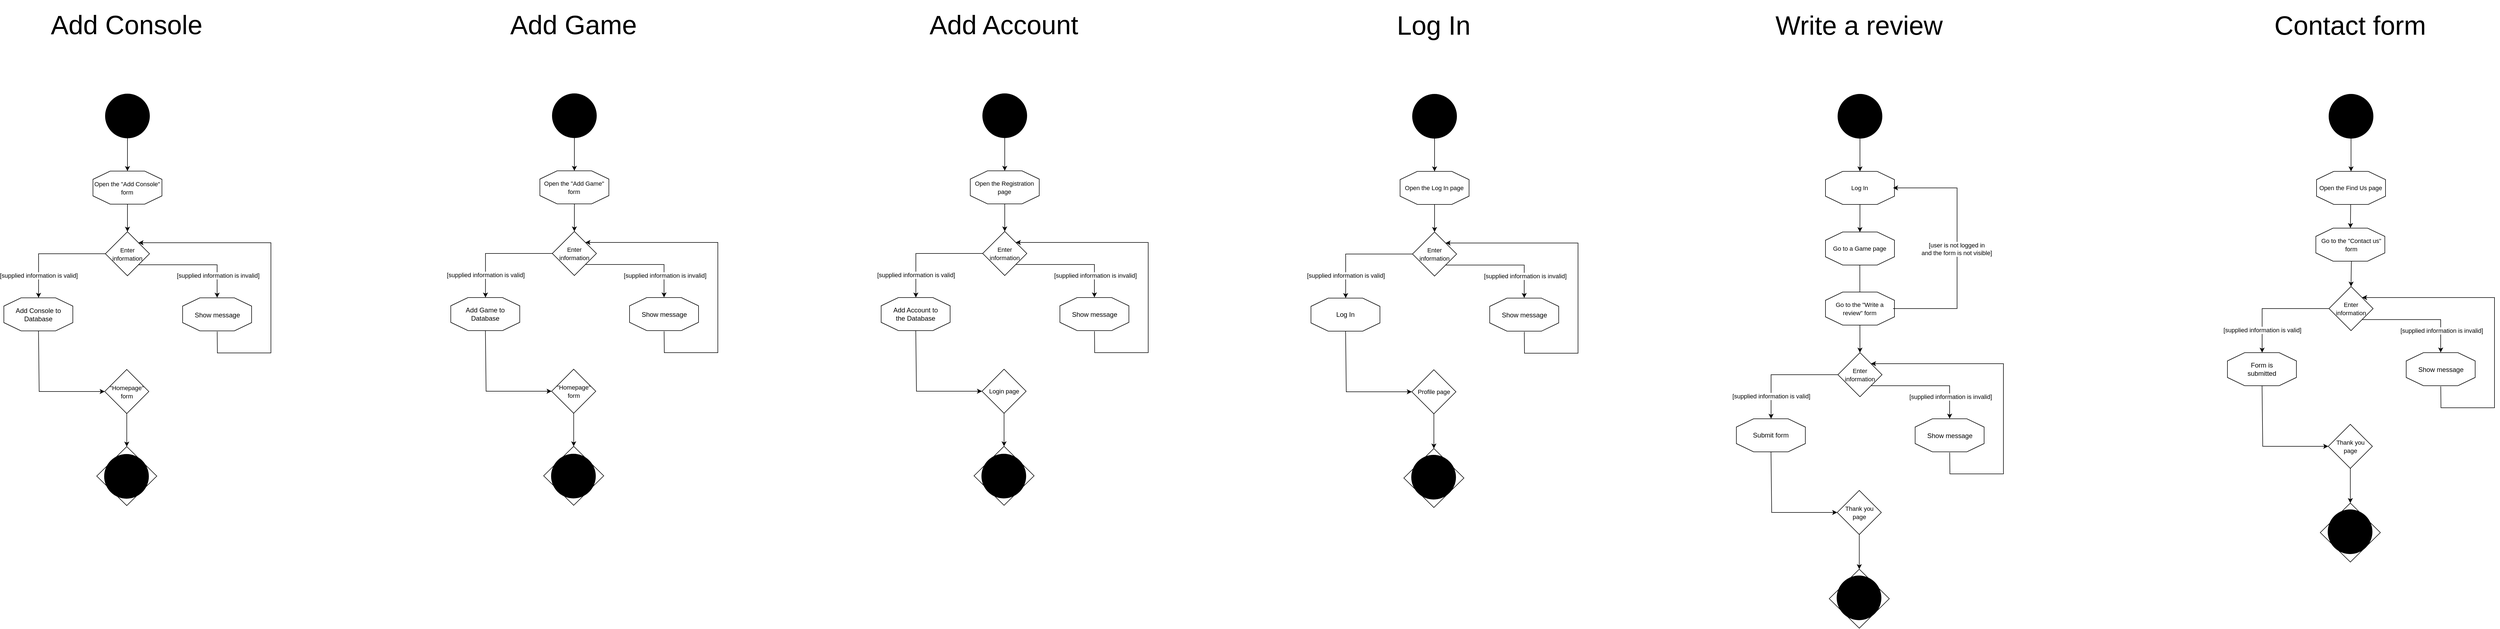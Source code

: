 <mxfile version="21.2.4" type="device">
  <diagram id="C5RBs43oDa-KdzZeNtuy" name="Page-1">
    <mxGraphModel dx="3831" dy="2190" grid="1" gridSize="10" guides="1" tooltips="1" connect="1" arrows="1" fold="1" page="1" pageScale="1" pageWidth="827" pageHeight="1169" math="0" shadow="0">
      <root>
        <mxCell id="WIyWlLk6GJQsqaUBKTNV-0" />
        <mxCell id="WIyWlLk6GJQsqaUBKTNV-1" parent="WIyWlLk6GJQsqaUBKTNV-0" />
        <mxCell id="qMBDFQEDSUffc-4jAEO4-1" value="&lt;font style=&quot;font-size: 11px;&quot;&gt;Start&lt;/font&gt;" style="ellipse;whiteSpace=wrap;html=1;aspect=fixed;fillColor=#000000;" vertex="1" parent="WIyWlLk6GJQsqaUBKTNV-1">
          <mxGeometry x="4" y="-430" width="80" height="80" as="geometry" />
        </mxCell>
        <mxCell id="qMBDFQEDSUffc-4jAEO4-2" value="" style="endArrow=classic;html=1;rounded=0;exitX=0.5;exitY=1;exitDx=0;exitDy=0;" edge="1" parent="WIyWlLk6GJQsqaUBKTNV-1" source="qMBDFQEDSUffc-4jAEO4-1" target="qMBDFQEDSUffc-4jAEO4-3">
          <mxGeometry width="50" height="50" relative="1" as="geometry">
            <mxPoint x="414" y="-180" as="sourcePoint" />
            <mxPoint x="44" y="-280" as="targetPoint" />
          </mxGeometry>
        </mxCell>
        <mxCell id="qMBDFQEDSUffc-4jAEO4-6" value="" style="edgeStyle=orthogonalEdgeStyle;rounded=0;orthogonalLoop=1;jettySize=auto;html=1;" edge="1" parent="WIyWlLk6GJQsqaUBKTNV-1" source="qMBDFQEDSUffc-4jAEO4-3" target="qMBDFQEDSUffc-4jAEO4-5">
          <mxGeometry relative="1" as="geometry" />
        </mxCell>
        <mxCell id="qMBDFQEDSUffc-4jAEO4-3" value="" style="verticalLabelPosition=bottom;verticalAlign=top;html=1;shape=mxgraph.basic.polygon;polyCoords=[[0.25,0],[0.75,0],[1,0.25],[1,0.75],[0.75,1],[0.25,1],[0,0.75],[0,0.25]];polyline=0;" vertex="1" parent="WIyWlLk6GJQsqaUBKTNV-1">
          <mxGeometry x="-18.5" y="-290" width="125" height="60" as="geometry" />
        </mxCell>
        <mxCell id="qMBDFQEDSUffc-4jAEO4-4" value="&lt;font style=&quot;font-size: 11px;&quot;&gt;Open the &quot;Add Game&quot; form&lt;/font&gt;" style="text;html=1;strokeColor=none;fillColor=none;align=center;verticalAlign=middle;whiteSpace=wrap;rounded=0;" vertex="1" parent="WIyWlLk6GJQsqaUBKTNV-1">
          <mxGeometry x="-18.5" y="-275" width="122.5" height="30" as="geometry" />
        </mxCell>
        <mxCell id="qMBDFQEDSUffc-4jAEO4-9" style="edgeStyle=orthogonalEdgeStyle;rounded=0;orthogonalLoop=1;jettySize=auto;html=1;exitX=1;exitY=1;exitDx=0;exitDy=0;entryX=0.5;entryY=-0.005;entryDx=0;entryDy=0;entryPerimeter=0;" edge="1" parent="WIyWlLk6GJQsqaUBKTNV-1" source="qMBDFQEDSUffc-4jAEO4-5" target="qMBDFQEDSUffc-4jAEO4-7">
          <mxGeometry relative="1" as="geometry">
            <Array as="points">
              <mxPoint x="207" y="-120" />
            </Array>
          </mxGeometry>
        </mxCell>
        <mxCell id="qMBDFQEDSUffc-4jAEO4-14" value="[supplied information is invalid]" style="edgeLabel;html=1;align=center;verticalAlign=middle;resizable=0;points=[];" vertex="1" connectable="0" parent="qMBDFQEDSUffc-4jAEO4-9">
          <mxGeometry x="0.535" y="1" relative="1" as="geometry">
            <mxPoint y="7" as="offset" />
          </mxGeometry>
        </mxCell>
        <mxCell id="qMBDFQEDSUffc-4jAEO4-10" style="edgeStyle=orthogonalEdgeStyle;rounded=0;orthogonalLoop=1;jettySize=auto;html=1;exitX=0;exitY=0.5;exitDx=0;exitDy=0;entryX=0.503;entryY=-0.001;entryDx=0;entryDy=0;entryPerimeter=0;" edge="1" parent="WIyWlLk6GJQsqaUBKTNV-1" source="qMBDFQEDSUffc-4jAEO4-5" target="qMBDFQEDSUffc-4jAEO4-8">
          <mxGeometry relative="1" as="geometry" />
        </mxCell>
        <mxCell id="qMBDFQEDSUffc-4jAEO4-13" value="[supplied information is valid]" style="edgeLabel;html=1;align=center;verticalAlign=middle;resizable=0;points=[];" vertex="1" connectable="0" parent="qMBDFQEDSUffc-4jAEO4-10">
          <mxGeometry x="-0.095" y="1" relative="1" as="geometry">
            <mxPoint x="-30" y="38" as="offset" />
          </mxGeometry>
        </mxCell>
        <mxCell id="qMBDFQEDSUffc-4jAEO4-5" value="&lt;font style=&quot;font-size: 11px;&quot;&gt;Enter information&lt;/font&gt;" style="rhombus;whiteSpace=wrap;html=1;" vertex="1" parent="WIyWlLk6GJQsqaUBKTNV-1">
          <mxGeometry x="4" y="-180" width="80" height="80" as="geometry" />
        </mxCell>
        <mxCell id="qMBDFQEDSUffc-4jAEO4-7" value="" style="verticalLabelPosition=bottom;verticalAlign=top;html=1;shape=mxgraph.basic.polygon;polyCoords=[[0.25,0],[0.75,0],[1,0.25],[1,0.75],[0.75,1],[0.25,1],[0,0.75],[0,0.25]];polyline=0;" vertex="1" parent="WIyWlLk6GJQsqaUBKTNV-1">
          <mxGeometry x="144" y="-60" width="125" height="60" as="geometry" />
        </mxCell>
        <mxCell id="qMBDFQEDSUffc-4jAEO4-8" value="" style="verticalLabelPosition=bottom;verticalAlign=top;html=1;shape=mxgraph.basic.polygon;polyCoords=[[0.25,0],[0.75,0],[1,0.25],[1,0.75],[0.75,1],[0.25,1],[0,0.75],[0,0.25]];polyline=0;" vertex="1" parent="WIyWlLk6GJQsqaUBKTNV-1">
          <mxGeometry x="-180" y="-60" width="125" height="60" as="geometry" />
        </mxCell>
        <mxCell id="qMBDFQEDSUffc-4jAEO4-15" value="Add Game to Database" style="text;html=1;strokeColor=none;fillColor=none;align=center;verticalAlign=middle;whiteSpace=wrap;rounded=0;" vertex="1" parent="WIyWlLk6GJQsqaUBKTNV-1">
          <mxGeometry x="-162" y="-45" width="89" height="30" as="geometry" />
        </mxCell>
        <mxCell id="qMBDFQEDSUffc-4jAEO4-16" value="Show message" style="text;html=1;strokeColor=none;fillColor=none;align=center;verticalAlign=middle;whiteSpace=wrap;rounded=0;" vertex="1" parent="WIyWlLk6GJQsqaUBKTNV-1">
          <mxGeometry x="146.5" y="-44" width="120" height="30" as="geometry" />
        </mxCell>
        <mxCell id="qMBDFQEDSUffc-4jAEO4-17" value="" style="endArrow=classic;html=1;rounded=0;exitX=0.501;exitY=1.021;exitDx=0;exitDy=0;exitPerimeter=0;entryX=1;entryY=0;entryDx=0;entryDy=0;" edge="1" parent="WIyWlLk6GJQsqaUBKTNV-1" source="qMBDFQEDSUffc-4jAEO4-7" target="qMBDFQEDSUffc-4jAEO4-5">
          <mxGeometry width="50" height="50" relative="1" as="geometry">
            <mxPoint x="54" y="-80" as="sourcePoint" />
            <mxPoint x="104" y="-130" as="targetPoint" />
            <Array as="points">
              <mxPoint x="207" y="40" />
              <mxPoint x="304" y="40" />
              <mxPoint x="304" y="-160" />
            </Array>
          </mxGeometry>
        </mxCell>
        <mxCell id="qMBDFQEDSUffc-4jAEO4-18" value="&lt;span style=&quot;font-size: 11px;&quot;&gt;&quot;Homepage&quot;&lt;br&gt;form&lt;br&gt;&lt;/span&gt;" style="rhombus;whiteSpace=wrap;html=1;" vertex="1" parent="WIyWlLk6GJQsqaUBKTNV-1">
          <mxGeometry x="2.75" y="70" width="80" height="80" as="geometry" />
        </mxCell>
        <mxCell id="qMBDFQEDSUffc-4jAEO4-19" value="" style="endArrow=classic;html=1;rounded=0;entryX=0;entryY=0.5;entryDx=0;entryDy=0;exitX=0.502;exitY=0.997;exitDx=0;exitDy=0;exitPerimeter=0;" edge="1" parent="WIyWlLk6GJQsqaUBKTNV-1" source="qMBDFQEDSUffc-4jAEO4-8" target="qMBDFQEDSUffc-4jAEO4-18">
          <mxGeometry width="50" height="50" relative="1" as="geometry">
            <mxPoint x="-166" y="-10" as="sourcePoint" />
            <mxPoint x="-116" y="-60" as="targetPoint" />
            <Array as="points">
              <mxPoint x="-116" y="110" />
            </Array>
          </mxGeometry>
        </mxCell>
        <mxCell id="qMBDFQEDSUffc-4jAEO4-20" value="" style="endArrow=classic;html=1;rounded=0;exitX=0.5;exitY=1;exitDx=0;exitDy=0;entryX=0.5;entryY=0;entryDx=0;entryDy=0;" edge="1" parent="WIyWlLk6GJQsqaUBKTNV-1" source="qMBDFQEDSUffc-4jAEO4-18" target="qMBDFQEDSUffc-4jAEO4-23">
          <mxGeometry width="50" height="50" relative="1" as="geometry">
            <mxPoint x="34" y="130" as="sourcePoint" />
            <mxPoint x="43" y="210" as="targetPoint" />
          </mxGeometry>
        </mxCell>
        <mxCell id="qMBDFQEDSUffc-4jAEO4-23" value="&lt;span style=&quot;font-size: 11px;&quot;&gt;&lt;br&gt;&lt;/span&gt;" style="rhombus;whiteSpace=wrap;html=1;" vertex="1" parent="WIyWlLk6GJQsqaUBKTNV-1">
          <mxGeometry x="-11.72" y="210" width="108.94" height="107" as="geometry" />
        </mxCell>
        <mxCell id="qMBDFQEDSUffc-4jAEO4-24" value="&lt;font style=&quot;font-size: 11px;&quot;&gt;Start&lt;/font&gt;" style="ellipse;whiteSpace=wrap;html=1;aspect=fixed;fillColor=#000000;" vertex="1" parent="WIyWlLk6GJQsqaUBKTNV-1">
          <mxGeometry x="2.28" y="224" width="80" height="80" as="geometry" />
        </mxCell>
        <mxCell id="qMBDFQEDSUffc-4jAEO4-25" value="&lt;font style=&quot;font-size: 11px;&quot;&gt;Start&lt;/font&gt;" style="ellipse;whiteSpace=wrap;html=1;aspect=fixed;fillColor=#000000;" vertex="1" parent="WIyWlLk6GJQsqaUBKTNV-1">
          <mxGeometry x="-806" y="-429.5" width="80" height="80" as="geometry" />
        </mxCell>
        <mxCell id="qMBDFQEDSUffc-4jAEO4-26" value="" style="endArrow=classic;html=1;rounded=0;exitX=0.5;exitY=1;exitDx=0;exitDy=0;" edge="1" parent="WIyWlLk6GJQsqaUBKTNV-1" source="qMBDFQEDSUffc-4jAEO4-25" target="qMBDFQEDSUffc-4jAEO4-28">
          <mxGeometry width="50" height="50" relative="1" as="geometry">
            <mxPoint x="-396" y="-179.5" as="sourcePoint" />
            <mxPoint x="-766" y="-279.5" as="targetPoint" />
          </mxGeometry>
        </mxCell>
        <mxCell id="qMBDFQEDSUffc-4jAEO4-27" value="" style="edgeStyle=orthogonalEdgeStyle;rounded=0;orthogonalLoop=1;jettySize=auto;html=1;" edge="1" parent="WIyWlLk6GJQsqaUBKTNV-1" source="qMBDFQEDSUffc-4jAEO4-28" target="qMBDFQEDSUffc-4jAEO4-34">
          <mxGeometry relative="1" as="geometry" />
        </mxCell>
        <mxCell id="qMBDFQEDSUffc-4jAEO4-28" value="" style="verticalLabelPosition=bottom;verticalAlign=top;html=1;shape=mxgraph.basic.polygon;polyCoords=[[0.25,0],[0.75,0],[1,0.25],[1,0.75],[0.75,1],[0.25,1],[0,0.75],[0,0.25]];polyline=0;" vertex="1" parent="WIyWlLk6GJQsqaUBKTNV-1">
          <mxGeometry x="-828.5" y="-289.5" width="125" height="60" as="geometry" />
        </mxCell>
        <mxCell id="qMBDFQEDSUffc-4jAEO4-29" value="&lt;font style=&quot;font-size: 11px;&quot;&gt;Open the &quot;Add Console&quot; form&lt;/font&gt;" style="text;html=1;strokeColor=none;fillColor=none;align=center;verticalAlign=middle;whiteSpace=wrap;rounded=0;" vertex="1" parent="WIyWlLk6GJQsqaUBKTNV-1">
          <mxGeometry x="-828.5" y="-274.5" width="122.5" height="30" as="geometry" />
        </mxCell>
        <mxCell id="qMBDFQEDSUffc-4jAEO4-30" style="edgeStyle=orthogonalEdgeStyle;rounded=0;orthogonalLoop=1;jettySize=auto;html=1;exitX=1;exitY=1;exitDx=0;exitDy=0;entryX=0.5;entryY=-0.005;entryDx=0;entryDy=0;entryPerimeter=0;" edge="1" parent="WIyWlLk6GJQsqaUBKTNV-1" source="qMBDFQEDSUffc-4jAEO4-34" target="qMBDFQEDSUffc-4jAEO4-35">
          <mxGeometry relative="1" as="geometry">
            <Array as="points">
              <mxPoint x="-603" y="-119.5" />
            </Array>
          </mxGeometry>
        </mxCell>
        <mxCell id="qMBDFQEDSUffc-4jAEO4-31" value="[supplied information is invalid]" style="edgeLabel;html=1;align=center;verticalAlign=middle;resizable=0;points=[];" vertex="1" connectable="0" parent="qMBDFQEDSUffc-4jAEO4-30">
          <mxGeometry x="0.535" y="1" relative="1" as="geometry">
            <mxPoint y="7" as="offset" />
          </mxGeometry>
        </mxCell>
        <mxCell id="qMBDFQEDSUffc-4jAEO4-32" style="edgeStyle=orthogonalEdgeStyle;rounded=0;orthogonalLoop=1;jettySize=auto;html=1;exitX=0;exitY=0.5;exitDx=0;exitDy=0;entryX=0.503;entryY=-0.001;entryDx=0;entryDy=0;entryPerimeter=0;" edge="1" parent="WIyWlLk6GJQsqaUBKTNV-1" source="qMBDFQEDSUffc-4jAEO4-34" target="qMBDFQEDSUffc-4jAEO4-36">
          <mxGeometry relative="1" as="geometry" />
        </mxCell>
        <mxCell id="qMBDFQEDSUffc-4jAEO4-33" value="[supplied information is valid]" style="edgeLabel;html=1;align=center;verticalAlign=middle;resizable=0;points=[];" vertex="1" connectable="0" parent="qMBDFQEDSUffc-4jAEO4-32">
          <mxGeometry x="-0.095" y="1" relative="1" as="geometry">
            <mxPoint x="-30" y="38" as="offset" />
          </mxGeometry>
        </mxCell>
        <mxCell id="qMBDFQEDSUffc-4jAEO4-34" value="&lt;font style=&quot;font-size: 11px;&quot;&gt;Enter information&lt;/font&gt;" style="rhombus;whiteSpace=wrap;html=1;" vertex="1" parent="WIyWlLk6GJQsqaUBKTNV-1">
          <mxGeometry x="-806" y="-179.5" width="80" height="80" as="geometry" />
        </mxCell>
        <mxCell id="qMBDFQEDSUffc-4jAEO4-35" value="" style="verticalLabelPosition=bottom;verticalAlign=top;html=1;shape=mxgraph.basic.polygon;polyCoords=[[0.25,0],[0.75,0],[1,0.25],[1,0.75],[0.75,1],[0.25,1],[0,0.75],[0,0.25]];polyline=0;" vertex="1" parent="WIyWlLk6GJQsqaUBKTNV-1">
          <mxGeometry x="-666" y="-59.5" width="125" height="60" as="geometry" />
        </mxCell>
        <mxCell id="qMBDFQEDSUffc-4jAEO4-36" value="" style="verticalLabelPosition=bottom;verticalAlign=top;html=1;shape=mxgraph.basic.polygon;polyCoords=[[0.25,0],[0.75,0],[1,0.25],[1,0.75],[0.75,1],[0.25,1],[0,0.75],[0,0.25]];polyline=0;" vertex="1" parent="WIyWlLk6GJQsqaUBKTNV-1">
          <mxGeometry x="-990" y="-59.5" width="125" height="60" as="geometry" />
        </mxCell>
        <mxCell id="qMBDFQEDSUffc-4jAEO4-37" value="Add Console to Database" style="text;html=1;strokeColor=none;fillColor=none;align=center;verticalAlign=middle;whiteSpace=wrap;rounded=0;" vertex="1" parent="WIyWlLk6GJQsqaUBKTNV-1">
          <mxGeometry x="-972" y="-44.5" width="89" height="30" as="geometry" />
        </mxCell>
        <mxCell id="qMBDFQEDSUffc-4jAEO4-38" value="Show message" style="text;html=1;strokeColor=none;fillColor=none;align=center;verticalAlign=middle;whiteSpace=wrap;rounded=0;" vertex="1" parent="WIyWlLk6GJQsqaUBKTNV-1">
          <mxGeometry x="-663.5" y="-43.5" width="120" height="30" as="geometry" />
        </mxCell>
        <mxCell id="qMBDFQEDSUffc-4jAEO4-39" value="" style="endArrow=classic;html=1;rounded=0;exitX=0.501;exitY=1.021;exitDx=0;exitDy=0;exitPerimeter=0;entryX=1;entryY=0;entryDx=0;entryDy=0;" edge="1" parent="WIyWlLk6GJQsqaUBKTNV-1" source="qMBDFQEDSUffc-4jAEO4-35" target="qMBDFQEDSUffc-4jAEO4-34">
          <mxGeometry width="50" height="50" relative="1" as="geometry">
            <mxPoint x="-756" y="-79.5" as="sourcePoint" />
            <mxPoint x="-706" y="-129.5" as="targetPoint" />
            <Array as="points">
              <mxPoint x="-603" y="40.5" />
              <mxPoint x="-506" y="40.5" />
              <mxPoint x="-506" y="-159.5" />
            </Array>
          </mxGeometry>
        </mxCell>
        <mxCell id="qMBDFQEDSUffc-4jAEO4-40" value="&lt;span style=&quot;font-size: 11px;&quot;&gt;&quot;Homepage&quot;&lt;br&gt;form&lt;br&gt;&lt;/span&gt;" style="rhombus;whiteSpace=wrap;html=1;" vertex="1" parent="WIyWlLk6GJQsqaUBKTNV-1">
          <mxGeometry x="-807.25" y="70.5" width="80" height="80" as="geometry" />
        </mxCell>
        <mxCell id="qMBDFQEDSUffc-4jAEO4-41" value="" style="endArrow=classic;html=1;rounded=0;entryX=0;entryY=0.5;entryDx=0;entryDy=0;exitX=0.502;exitY=0.997;exitDx=0;exitDy=0;exitPerimeter=0;" edge="1" parent="WIyWlLk6GJQsqaUBKTNV-1" source="qMBDFQEDSUffc-4jAEO4-36" target="qMBDFQEDSUffc-4jAEO4-40">
          <mxGeometry width="50" height="50" relative="1" as="geometry">
            <mxPoint x="-976" y="-9.5" as="sourcePoint" />
            <mxPoint x="-926" y="-59.5" as="targetPoint" />
            <Array as="points">
              <mxPoint x="-926" y="110.5" />
            </Array>
          </mxGeometry>
        </mxCell>
        <mxCell id="qMBDFQEDSUffc-4jAEO4-42" value="" style="endArrow=classic;html=1;rounded=0;exitX=0.5;exitY=1;exitDx=0;exitDy=0;entryX=0.5;entryY=0;entryDx=0;entryDy=0;" edge="1" parent="WIyWlLk6GJQsqaUBKTNV-1" source="qMBDFQEDSUffc-4jAEO4-40" target="qMBDFQEDSUffc-4jAEO4-43">
          <mxGeometry width="50" height="50" relative="1" as="geometry">
            <mxPoint x="-776" y="130.5" as="sourcePoint" />
            <mxPoint x="-767" y="210.5" as="targetPoint" />
          </mxGeometry>
        </mxCell>
        <mxCell id="qMBDFQEDSUffc-4jAEO4-43" value="&lt;span style=&quot;font-size: 11px;&quot;&gt;&lt;br&gt;&lt;/span&gt;" style="rhombus;whiteSpace=wrap;html=1;" vertex="1" parent="WIyWlLk6GJQsqaUBKTNV-1">
          <mxGeometry x="-821.72" y="210.5" width="108.94" height="107" as="geometry" />
        </mxCell>
        <mxCell id="qMBDFQEDSUffc-4jAEO4-44" value="&lt;font style=&quot;font-size: 11px;&quot;&gt;Start&lt;/font&gt;" style="ellipse;whiteSpace=wrap;html=1;aspect=fixed;fillColor=#000000;" vertex="1" parent="WIyWlLk6GJQsqaUBKTNV-1">
          <mxGeometry x="-807.72" y="224.5" width="80" height="80" as="geometry" />
        </mxCell>
        <mxCell id="qMBDFQEDSUffc-4jAEO4-45" value="&lt;font style=&quot;font-size: 48px;&quot;&gt;Add Console&lt;/font&gt;" style="text;html=1;strokeColor=none;fillColor=none;align=center;verticalAlign=middle;whiteSpace=wrap;rounded=0;" vertex="1" parent="WIyWlLk6GJQsqaUBKTNV-1">
          <mxGeometry x="-919.31" y="-600" width="303.17" height="90" as="geometry" />
        </mxCell>
        <mxCell id="qMBDFQEDSUffc-4jAEO4-46" value="&lt;font style=&quot;font-size: 48px;&quot;&gt;Add Game&lt;/font&gt;" style="text;html=1;strokeColor=none;fillColor=none;align=center;verticalAlign=middle;whiteSpace=wrap;rounded=0;" vertex="1" parent="WIyWlLk6GJQsqaUBKTNV-1">
          <mxGeometry x="-109.3" y="-600" width="303.17" height="90" as="geometry" />
        </mxCell>
        <mxCell id="qMBDFQEDSUffc-4jAEO4-47" value="&lt;font style=&quot;font-size: 11px;&quot;&gt;Start&lt;/font&gt;" style="ellipse;whiteSpace=wrap;html=1;aspect=fixed;fillColor=#000000;" vertex="1" parent="WIyWlLk6GJQsqaUBKTNV-1">
          <mxGeometry x="784" y="-430" width="80" height="80" as="geometry" />
        </mxCell>
        <mxCell id="qMBDFQEDSUffc-4jAEO4-48" value="" style="endArrow=classic;html=1;rounded=0;exitX=0.5;exitY=1;exitDx=0;exitDy=0;" edge="1" parent="WIyWlLk6GJQsqaUBKTNV-1" source="qMBDFQEDSUffc-4jAEO4-47" target="qMBDFQEDSUffc-4jAEO4-50">
          <mxGeometry width="50" height="50" relative="1" as="geometry">
            <mxPoint x="1194" y="-180" as="sourcePoint" />
            <mxPoint x="824" y="-280" as="targetPoint" />
          </mxGeometry>
        </mxCell>
        <mxCell id="qMBDFQEDSUffc-4jAEO4-49" value="" style="edgeStyle=orthogonalEdgeStyle;rounded=0;orthogonalLoop=1;jettySize=auto;html=1;" edge="1" parent="WIyWlLk6GJQsqaUBKTNV-1" source="qMBDFQEDSUffc-4jAEO4-50" target="qMBDFQEDSUffc-4jAEO4-56">
          <mxGeometry relative="1" as="geometry" />
        </mxCell>
        <mxCell id="qMBDFQEDSUffc-4jAEO4-50" value="" style="verticalLabelPosition=bottom;verticalAlign=top;html=1;shape=mxgraph.basic.polygon;polyCoords=[[0.25,0],[0.75,0],[1,0.25],[1,0.75],[0.75,1],[0.25,1],[0,0.75],[0,0.25]];polyline=0;" vertex="1" parent="WIyWlLk6GJQsqaUBKTNV-1">
          <mxGeometry x="761.5" y="-290" width="125" height="60" as="geometry" />
        </mxCell>
        <mxCell id="qMBDFQEDSUffc-4jAEO4-51" value="&lt;font style=&quot;font-size: 11px;&quot;&gt;Open the Registration page&lt;/font&gt;" style="text;html=1;strokeColor=none;fillColor=none;align=center;verticalAlign=middle;whiteSpace=wrap;rounded=0;" vertex="1" parent="WIyWlLk6GJQsqaUBKTNV-1">
          <mxGeometry x="761.5" y="-275" width="122.5" height="30" as="geometry" />
        </mxCell>
        <mxCell id="qMBDFQEDSUffc-4jAEO4-52" style="edgeStyle=orthogonalEdgeStyle;rounded=0;orthogonalLoop=1;jettySize=auto;html=1;exitX=1;exitY=1;exitDx=0;exitDy=0;entryX=0.5;entryY=-0.005;entryDx=0;entryDy=0;entryPerimeter=0;" edge="1" parent="WIyWlLk6GJQsqaUBKTNV-1" source="qMBDFQEDSUffc-4jAEO4-56" target="qMBDFQEDSUffc-4jAEO4-57">
          <mxGeometry relative="1" as="geometry">
            <Array as="points">
              <mxPoint x="987" y="-120" />
            </Array>
          </mxGeometry>
        </mxCell>
        <mxCell id="qMBDFQEDSUffc-4jAEO4-53" value="[supplied information is invalid]" style="edgeLabel;html=1;align=center;verticalAlign=middle;resizable=0;points=[];" vertex="1" connectable="0" parent="qMBDFQEDSUffc-4jAEO4-52">
          <mxGeometry x="0.535" y="1" relative="1" as="geometry">
            <mxPoint y="7" as="offset" />
          </mxGeometry>
        </mxCell>
        <mxCell id="qMBDFQEDSUffc-4jAEO4-54" style="edgeStyle=orthogonalEdgeStyle;rounded=0;orthogonalLoop=1;jettySize=auto;html=1;exitX=0;exitY=0.5;exitDx=0;exitDy=0;entryX=0.503;entryY=-0.001;entryDx=0;entryDy=0;entryPerimeter=0;" edge="1" parent="WIyWlLk6GJQsqaUBKTNV-1" source="qMBDFQEDSUffc-4jAEO4-56" target="qMBDFQEDSUffc-4jAEO4-58">
          <mxGeometry relative="1" as="geometry" />
        </mxCell>
        <mxCell id="qMBDFQEDSUffc-4jAEO4-55" value="[supplied information is valid]" style="edgeLabel;html=1;align=center;verticalAlign=middle;resizable=0;points=[];" vertex="1" connectable="0" parent="qMBDFQEDSUffc-4jAEO4-54">
          <mxGeometry x="-0.095" y="1" relative="1" as="geometry">
            <mxPoint x="-30" y="38" as="offset" />
          </mxGeometry>
        </mxCell>
        <mxCell id="qMBDFQEDSUffc-4jAEO4-56" value="&lt;font style=&quot;font-size: 11px;&quot;&gt;Enter information&lt;/font&gt;" style="rhombus;whiteSpace=wrap;html=1;" vertex="1" parent="WIyWlLk6GJQsqaUBKTNV-1">
          <mxGeometry x="784" y="-180" width="80" height="80" as="geometry" />
        </mxCell>
        <mxCell id="qMBDFQEDSUffc-4jAEO4-57" value="" style="verticalLabelPosition=bottom;verticalAlign=top;html=1;shape=mxgraph.basic.polygon;polyCoords=[[0.25,0],[0.75,0],[1,0.25],[1,0.75],[0.75,1],[0.25,1],[0,0.75],[0,0.25]];polyline=0;" vertex="1" parent="WIyWlLk6GJQsqaUBKTNV-1">
          <mxGeometry x="924" y="-60" width="125" height="60" as="geometry" />
        </mxCell>
        <mxCell id="qMBDFQEDSUffc-4jAEO4-58" value="" style="verticalLabelPosition=bottom;verticalAlign=top;html=1;shape=mxgraph.basic.polygon;polyCoords=[[0.25,0],[0.75,0],[1,0.25],[1,0.75],[0.75,1],[0.25,1],[0,0.75],[0,0.25]];polyline=0;" vertex="1" parent="WIyWlLk6GJQsqaUBKTNV-1">
          <mxGeometry x="600" y="-60" width="125" height="60" as="geometry" />
        </mxCell>
        <mxCell id="qMBDFQEDSUffc-4jAEO4-59" value="Add Account to the Database" style="text;html=1;strokeColor=none;fillColor=none;align=center;verticalAlign=middle;whiteSpace=wrap;rounded=0;" vertex="1" parent="WIyWlLk6GJQsqaUBKTNV-1">
          <mxGeometry x="618" y="-45" width="89" height="30" as="geometry" />
        </mxCell>
        <mxCell id="qMBDFQEDSUffc-4jAEO4-60" value="Show message" style="text;html=1;strokeColor=none;fillColor=none;align=center;verticalAlign=middle;whiteSpace=wrap;rounded=0;" vertex="1" parent="WIyWlLk6GJQsqaUBKTNV-1">
          <mxGeometry x="926.5" y="-44" width="120" height="30" as="geometry" />
        </mxCell>
        <mxCell id="qMBDFQEDSUffc-4jAEO4-61" value="" style="endArrow=classic;html=1;rounded=0;exitX=0.501;exitY=1.021;exitDx=0;exitDy=0;exitPerimeter=0;entryX=1;entryY=0;entryDx=0;entryDy=0;" edge="1" parent="WIyWlLk6GJQsqaUBKTNV-1" source="qMBDFQEDSUffc-4jAEO4-57" target="qMBDFQEDSUffc-4jAEO4-56">
          <mxGeometry width="50" height="50" relative="1" as="geometry">
            <mxPoint x="834" y="-80" as="sourcePoint" />
            <mxPoint x="884" y="-130" as="targetPoint" />
            <Array as="points">
              <mxPoint x="987" y="40" />
              <mxPoint x="1084" y="40" />
              <mxPoint x="1084" y="-160" />
            </Array>
          </mxGeometry>
        </mxCell>
        <mxCell id="qMBDFQEDSUffc-4jAEO4-62" value="&lt;span style=&quot;font-size: 11px;&quot;&gt;Login page&lt;br&gt;&lt;/span&gt;" style="rhombus;whiteSpace=wrap;html=1;" vertex="1" parent="WIyWlLk6GJQsqaUBKTNV-1">
          <mxGeometry x="782.75" y="70" width="80" height="80" as="geometry" />
        </mxCell>
        <mxCell id="qMBDFQEDSUffc-4jAEO4-63" value="" style="endArrow=classic;html=1;rounded=0;entryX=0;entryY=0.5;entryDx=0;entryDy=0;exitX=0.502;exitY=0.997;exitDx=0;exitDy=0;exitPerimeter=0;" edge="1" parent="WIyWlLk6GJQsqaUBKTNV-1" source="qMBDFQEDSUffc-4jAEO4-58" target="qMBDFQEDSUffc-4jAEO4-62">
          <mxGeometry width="50" height="50" relative="1" as="geometry">
            <mxPoint x="614" y="-10" as="sourcePoint" />
            <mxPoint x="664" y="-60" as="targetPoint" />
            <Array as="points">
              <mxPoint x="664" y="110" />
            </Array>
          </mxGeometry>
        </mxCell>
        <mxCell id="qMBDFQEDSUffc-4jAEO4-64" value="" style="endArrow=classic;html=1;rounded=0;exitX=0.5;exitY=1;exitDx=0;exitDy=0;entryX=0.5;entryY=0;entryDx=0;entryDy=0;" edge="1" parent="WIyWlLk6GJQsqaUBKTNV-1" source="qMBDFQEDSUffc-4jAEO4-62" target="qMBDFQEDSUffc-4jAEO4-65">
          <mxGeometry width="50" height="50" relative="1" as="geometry">
            <mxPoint x="814" y="130" as="sourcePoint" />
            <mxPoint x="823" y="210" as="targetPoint" />
          </mxGeometry>
        </mxCell>
        <mxCell id="qMBDFQEDSUffc-4jAEO4-65" value="&lt;span style=&quot;font-size: 11px;&quot;&gt;&lt;br&gt;&lt;/span&gt;" style="rhombus;whiteSpace=wrap;html=1;" vertex="1" parent="WIyWlLk6GJQsqaUBKTNV-1">
          <mxGeometry x="768.28" y="210" width="108.94" height="107" as="geometry" />
        </mxCell>
        <mxCell id="qMBDFQEDSUffc-4jAEO4-66" value="&lt;font style=&quot;font-size: 11px;&quot;&gt;Start&lt;/font&gt;" style="ellipse;whiteSpace=wrap;html=1;aspect=fixed;fillColor=#000000;" vertex="1" parent="WIyWlLk6GJQsqaUBKTNV-1">
          <mxGeometry x="782.28" y="224" width="80" height="80" as="geometry" />
        </mxCell>
        <mxCell id="qMBDFQEDSUffc-4jAEO4-67" value="&lt;font style=&quot;font-size: 48px;&quot;&gt;Add Account&lt;/font&gt;" style="text;html=1;strokeColor=none;fillColor=none;align=center;verticalAlign=middle;whiteSpace=wrap;rounded=0;" vertex="1" parent="WIyWlLk6GJQsqaUBKTNV-1">
          <mxGeometry x="670.7" y="-600" width="303.17" height="90" as="geometry" />
        </mxCell>
        <mxCell id="qMBDFQEDSUffc-4jAEO4-68" value="&lt;font style=&quot;font-size: 11px;&quot;&gt;Start&lt;/font&gt;" style="ellipse;whiteSpace=wrap;html=1;aspect=fixed;fillColor=#000000;" vertex="1" parent="WIyWlLk6GJQsqaUBKTNV-1">
          <mxGeometry x="1563" y="-429" width="80" height="80" as="geometry" />
        </mxCell>
        <mxCell id="qMBDFQEDSUffc-4jAEO4-69" value="" style="endArrow=classic;html=1;rounded=0;exitX=0.5;exitY=1;exitDx=0;exitDy=0;" edge="1" parent="WIyWlLk6GJQsqaUBKTNV-1" source="qMBDFQEDSUffc-4jAEO4-68" target="qMBDFQEDSUffc-4jAEO4-71">
          <mxGeometry width="50" height="50" relative="1" as="geometry">
            <mxPoint x="1973" y="-179" as="sourcePoint" />
            <mxPoint x="1603" y="-279" as="targetPoint" />
          </mxGeometry>
        </mxCell>
        <mxCell id="qMBDFQEDSUffc-4jAEO4-70" value="" style="edgeStyle=orthogonalEdgeStyle;rounded=0;orthogonalLoop=1;jettySize=auto;html=1;" edge="1" parent="WIyWlLk6GJQsqaUBKTNV-1" source="qMBDFQEDSUffc-4jAEO4-71" target="qMBDFQEDSUffc-4jAEO4-77">
          <mxGeometry relative="1" as="geometry" />
        </mxCell>
        <mxCell id="qMBDFQEDSUffc-4jAEO4-71" value="" style="verticalLabelPosition=bottom;verticalAlign=top;html=1;shape=mxgraph.basic.polygon;polyCoords=[[0.25,0],[0.75,0],[1,0.25],[1,0.75],[0.75,1],[0.25,1],[0,0.75],[0,0.25]];polyline=0;" vertex="1" parent="WIyWlLk6GJQsqaUBKTNV-1">
          <mxGeometry x="1540.5" y="-289" width="125" height="60" as="geometry" />
        </mxCell>
        <mxCell id="qMBDFQEDSUffc-4jAEO4-72" value="&lt;font style=&quot;font-size: 11px;&quot;&gt;Open the Log In page&lt;/font&gt;" style="text;html=1;strokeColor=none;fillColor=none;align=center;verticalAlign=middle;whiteSpace=wrap;rounded=0;" vertex="1" parent="WIyWlLk6GJQsqaUBKTNV-1">
          <mxGeometry x="1540.5" y="-274" width="122.5" height="30" as="geometry" />
        </mxCell>
        <mxCell id="qMBDFQEDSUffc-4jAEO4-73" style="edgeStyle=orthogonalEdgeStyle;rounded=0;orthogonalLoop=1;jettySize=auto;html=1;exitX=1;exitY=1;exitDx=0;exitDy=0;entryX=0.5;entryY=-0.005;entryDx=0;entryDy=0;entryPerimeter=0;" edge="1" parent="WIyWlLk6GJQsqaUBKTNV-1" source="qMBDFQEDSUffc-4jAEO4-77" target="qMBDFQEDSUffc-4jAEO4-78">
          <mxGeometry relative="1" as="geometry">
            <Array as="points">
              <mxPoint x="1766" y="-119" />
            </Array>
          </mxGeometry>
        </mxCell>
        <mxCell id="qMBDFQEDSUffc-4jAEO4-74" value="[supplied information is invalid]" style="edgeLabel;html=1;align=center;verticalAlign=middle;resizable=0;points=[];" vertex="1" connectable="0" parent="qMBDFQEDSUffc-4jAEO4-73">
          <mxGeometry x="0.535" y="1" relative="1" as="geometry">
            <mxPoint y="7" as="offset" />
          </mxGeometry>
        </mxCell>
        <mxCell id="qMBDFQEDSUffc-4jAEO4-75" style="edgeStyle=orthogonalEdgeStyle;rounded=0;orthogonalLoop=1;jettySize=auto;html=1;exitX=0;exitY=0.5;exitDx=0;exitDy=0;entryX=0.503;entryY=-0.001;entryDx=0;entryDy=0;entryPerimeter=0;" edge="1" parent="WIyWlLk6GJQsqaUBKTNV-1" source="qMBDFQEDSUffc-4jAEO4-77" target="qMBDFQEDSUffc-4jAEO4-79">
          <mxGeometry relative="1" as="geometry" />
        </mxCell>
        <mxCell id="qMBDFQEDSUffc-4jAEO4-76" value="[supplied information is valid]" style="edgeLabel;html=1;align=center;verticalAlign=middle;resizable=0;points=[];" vertex="1" connectable="0" parent="qMBDFQEDSUffc-4jAEO4-75">
          <mxGeometry x="-0.095" y="1" relative="1" as="geometry">
            <mxPoint x="-30" y="38" as="offset" />
          </mxGeometry>
        </mxCell>
        <mxCell id="qMBDFQEDSUffc-4jAEO4-77" value="&lt;font style=&quot;font-size: 11px;&quot;&gt;Enter information&lt;/font&gt;" style="rhombus;whiteSpace=wrap;html=1;" vertex="1" parent="WIyWlLk6GJQsqaUBKTNV-1">
          <mxGeometry x="1563" y="-179" width="80" height="80" as="geometry" />
        </mxCell>
        <mxCell id="qMBDFQEDSUffc-4jAEO4-78" value="" style="verticalLabelPosition=bottom;verticalAlign=top;html=1;shape=mxgraph.basic.polygon;polyCoords=[[0.25,0],[0.75,0],[1,0.25],[1,0.75],[0.75,1],[0.25,1],[0,0.75],[0,0.25]];polyline=0;" vertex="1" parent="WIyWlLk6GJQsqaUBKTNV-1">
          <mxGeometry x="1703" y="-59" width="125" height="60" as="geometry" />
        </mxCell>
        <mxCell id="qMBDFQEDSUffc-4jAEO4-79" value="" style="verticalLabelPosition=bottom;verticalAlign=top;html=1;shape=mxgraph.basic.polygon;polyCoords=[[0.25,0],[0.75,0],[1,0.25],[1,0.75],[0.75,1],[0.25,1],[0,0.75],[0,0.25]];polyline=0;" vertex="1" parent="WIyWlLk6GJQsqaUBKTNV-1">
          <mxGeometry x="1379" y="-59" width="125" height="60" as="geometry" />
        </mxCell>
        <mxCell id="qMBDFQEDSUffc-4jAEO4-80" value="Log In" style="text;html=1;strokeColor=none;fillColor=none;align=center;verticalAlign=middle;whiteSpace=wrap;rounded=0;" vertex="1" parent="WIyWlLk6GJQsqaUBKTNV-1">
          <mxGeometry x="1397" y="-44" width="89" height="30" as="geometry" />
        </mxCell>
        <mxCell id="qMBDFQEDSUffc-4jAEO4-81" value="Show message" style="text;html=1;strokeColor=none;fillColor=none;align=center;verticalAlign=middle;whiteSpace=wrap;rounded=0;" vertex="1" parent="WIyWlLk6GJQsqaUBKTNV-1">
          <mxGeometry x="1705.5" y="-43" width="120" height="30" as="geometry" />
        </mxCell>
        <mxCell id="qMBDFQEDSUffc-4jAEO4-82" value="" style="endArrow=classic;html=1;rounded=0;exitX=0.501;exitY=1.021;exitDx=0;exitDy=0;exitPerimeter=0;entryX=1;entryY=0;entryDx=0;entryDy=0;" edge="1" parent="WIyWlLk6GJQsqaUBKTNV-1" source="qMBDFQEDSUffc-4jAEO4-78" target="qMBDFQEDSUffc-4jAEO4-77">
          <mxGeometry width="50" height="50" relative="1" as="geometry">
            <mxPoint x="1613" y="-79" as="sourcePoint" />
            <mxPoint x="1663" y="-129" as="targetPoint" />
            <Array as="points">
              <mxPoint x="1766" y="41" />
              <mxPoint x="1863" y="41" />
              <mxPoint x="1863" y="-159" />
            </Array>
          </mxGeometry>
        </mxCell>
        <mxCell id="qMBDFQEDSUffc-4jAEO4-83" value="&lt;span style=&quot;font-size: 11px;&quot;&gt;Profile page&lt;br&gt;&lt;/span&gt;" style="rhombus;whiteSpace=wrap;html=1;" vertex="1" parent="WIyWlLk6GJQsqaUBKTNV-1">
          <mxGeometry x="1561.75" y="71" width="80" height="80" as="geometry" />
        </mxCell>
        <mxCell id="qMBDFQEDSUffc-4jAEO4-84" value="" style="endArrow=classic;html=1;rounded=0;entryX=0;entryY=0.5;entryDx=0;entryDy=0;exitX=0.502;exitY=0.997;exitDx=0;exitDy=0;exitPerimeter=0;" edge="1" parent="WIyWlLk6GJQsqaUBKTNV-1" source="qMBDFQEDSUffc-4jAEO4-79" target="qMBDFQEDSUffc-4jAEO4-83">
          <mxGeometry width="50" height="50" relative="1" as="geometry">
            <mxPoint x="1393" y="-9" as="sourcePoint" />
            <mxPoint x="1443" y="-59" as="targetPoint" />
            <Array as="points">
              <mxPoint x="1443" y="111" />
            </Array>
          </mxGeometry>
        </mxCell>
        <mxCell id="qMBDFQEDSUffc-4jAEO4-85" value="" style="endArrow=classic;html=1;rounded=0;exitX=0.5;exitY=1;exitDx=0;exitDy=0;entryX=0.5;entryY=0;entryDx=0;entryDy=0;" edge="1" parent="WIyWlLk6GJQsqaUBKTNV-1" source="qMBDFQEDSUffc-4jAEO4-83" target="qMBDFQEDSUffc-4jAEO4-86">
          <mxGeometry width="50" height="50" relative="1" as="geometry">
            <mxPoint x="1593" y="131" as="sourcePoint" />
            <mxPoint x="1601.75" y="211" as="targetPoint" />
          </mxGeometry>
        </mxCell>
        <mxCell id="qMBDFQEDSUffc-4jAEO4-86" value="&lt;span style=&quot;font-size: 11px;&quot;&gt;&lt;br&gt;&lt;/span&gt;" style="rhombus;whiteSpace=wrap;html=1;" vertex="1" parent="WIyWlLk6GJQsqaUBKTNV-1">
          <mxGeometry x="1547.28" y="214" width="108.94" height="107" as="geometry" />
        </mxCell>
        <mxCell id="qMBDFQEDSUffc-4jAEO4-87" value="&lt;font style=&quot;font-size: 11px;&quot;&gt;Start&lt;/font&gt;" style="ellipse;whiteSpace=wrap;html=1;aspect=fixed;fillColor=#000000;" vertex="1" parent="WIyWlLk6GJQsqaUBKTNV-1">
          <mxGeometry x="1561.28" y="226" width="80" height="80" as="geometry" />
        </mxCell>
        <mxCell id="qMBDFQEDSUffc-4jAEO4-88" value="&lt;span style=&quot;font-size: 48px;&quot;&gt;Log In&lt;/span&gt;" style="text;html=1;strokeColor=none;fillColor=none;align=center;verticalAlign=middle;whiteSpace=wrap;rounded=0;" vertex="1" parent="WIyWlLk6GJQsqaUBKTNV-1">
          <mxGeometry x="1449.7" y="-599" width="303.17" height="90" as="geometry" />
        </mxCell>
        <mxCell id="qMBDFQEDSUffc-4jAEO4-89" value="&lt;font style=&quot;font-size: 11px;&quot;&gt;Start&lt;/font&gt;" style="ellipse;whiteSpace=wrap;html=1;aspect=fixed;fillColor=#000000;" vertex="1" parent="WIyWlLk6GJQsqaUBKTNV-1">
          <mxGeometry x="2334" y="-429" width="80" height="80" as="geometry" />
        </mxCell>
        <mxCell id="qMBDFQEDSUffc-4jAEO4-90" value="" style="endArrow=classic;html=1;rounded=0;exitX=0.5;exitY=1;exitDx=0;exitDy=0;" edge="1" parent="WIyWlLk6GJQsqaUBKTNV-1" source="qMBDFQEDSUffc-4jAEO4-89" target="qMBDFQEDSUffc-4jAEO4-92">
          <mxGeometry width="50" height="50" relative="1" as="geometry">
            <mxPoint x="2744" y="-179" as="sourcePoint" />
            <mxPoint x="2374" y="-279" as="targetPoint" />
          </mxGeometry>
        </mxCell>
        <mxCell id="qMBDFQEDSUffc-4jAEO4-91" value="" style="edgeStyle=orthogonalEdgeStyle;rounded=0;orthogonalLoop=1;jettySize=auto;html=1;entryX=0.499;entryY=0.004;entryDx=0;entryDy=0;entryPerimeter=0;" edge="1" parent="WIyWlLk6GJQsqaUBKTNV-1" source="qMBDFQEDSUffc-4jAEO4-92" target="qMBDFQEDSUffc-4jAEO4-110">
          <mxGeometry relative="1" as="geometry" />
        </mxCell>
        <mxCell id="qMBDFQEDSUffc-4jAEO4-92" value="" style="verticalLabelPosition=bottom;verticalAlign=top;html=1;shape=mxgraph.basic.polygon;polyCoords=[[0.25,0],[0.75,0],[1,0.25],[1,0.75],[0.75,1],[0.25,1],[0,0.75],[0,0.25]];polyline=0;" vertex="1" parent="WIyWlLk6GJQsqaUBKTNV-1">
          <mxGeometry x="2311.5" y="-289" width="125" height="60" as="geometry" />
        </mxCell>
        <mxCell id="qMBDFQEDSUffc-4jAEO4-93" value="&lt;font style=&quot;font-size: 11px;&quot;&gt;Log In&lt;/font&gt;" style="text;html=1;strokeColor=none;fillColor=none;align=center;verticalAlign=middle;whiteSpace=wrap;rounded=0;" vertex="1" parent="WIyWlLk6GJQsqaUBKTNV-1">
          <mxGeometry x="2311.5" y="-274" width="122.5" height="30" as="geometry" />
        </mxCell>
        <mxCell id="qMBDFQEDSUffc-4jAEO4-94" style="edgeStyle=orthogonalEdgeStyle;rounded=0;orthogonalLoop=1;jettySize=auto;html=1;exitX=1;exitY=1;exitDx=0;exitDy=0;entryX=0.5;entryY=-0.005;entryDx=0;entryDy=0;entryPerimeter=0;" edge="1" parent="WIyWlLk6GJQsqaUBKTNV-1" source="qMBDFQEDSUffc-4jAEO4-98" target="qMBDFQEDSUffc-4jAEO4-99">
          <mxGeometry relative="1" as="geometry">
            <Array as="points">
              <mxPoint x="2537" y="100" />
            </Array>
          </mxGeometry>
        </mxCell>
        <mxCell id="qMBDFQEDSUffc-4jAEO4-95" value="[supplied information is invalid]" style="edgeLabel;html=1;align=center;verticalAlign=middle;resizable=0;points=[];" vertex="1" connectable="0" parent="qMBDFQEDSUffc-4jAEO4-94">
          <mxGeometry x="0.535" y="1" relative="1" as="geometry">
            <mxPoint y="7" as="offset" />
          </mxGeometry>
        </mxCell>
        <mxCell id="qMBDFQEDSUffc-4jAEO4-96" style="edgeStyle=orthogonalEdgeStyle;rounded=0;orthogonalLoop=1;jettySize=auto;html=1;exitX=0;exitY=0.5;exitDx=0;exitDy=0;entryX=0.503;entryY=-0.001;entryDx=0;entryDy=0;entryPerimeter=0;" edge="1" parent="WIyWlLk6GJQsqaUBKTNV-1" source="qMBDFQEDSUffc-4jAEO4-98" target="qMBDFQEDSUffc-4jAEO4-100">
          <mxGeometry relative="1" as="geometry" />
        </mxCell>
        <mxCell id="qMBDFQEDSUffc-4jAEO4-97" value="[supplied information is valid]" style="edgeLabel;html=1;align=center;verticalAlign=middle;resizable=0;points=[];" vertex="1" connectable="0" parent="qMBDFQEDSUffc-4jAEO4-96">
          <mxGeometry x="-0.095" y="1" relative="1" as="geometry">
            <mxPoint x="-30" y="38" as="offset" />
          </mxGeometry>
        </mxCell>
        <mxCell id="qMBDFQEDSUffc-4jAEO4-98" value="&lt;font style=&quot;font-size: 11px;&quot;&gt;Enter information&lt;/font&gt;" style="rhombus;whiteSpace=wrap;html=1;" vertex="1" parent="WIyWlLk6GJQsqaUBKTNV-1">
          <mxGeometry x="2334" y="40" width="80" height="80" as="geometry" />
        </mxCell>
        <mxCell id="qMBDFQEDSUffc-4jAEO4-99" value="" style="verticalLabelPosition=bottom;verticalAlign=top;html=1;shape=mxgraph.basic.polygon;polyCoords=[[0.25,0],[0.75,0],[1,0.25],[1,0.75],[0.75,1],[0.25,1],[0,0.75],[0,0.25]];polyline=0;" vertex="1" parent="WIyWlLk6GJQsqaUBKTNV-1">
          <mxGeometry x="2474" y="160" width="125" height="60" as="geometry" />
        </mxCell>
        <mxCell id="qMBDFQEDSUffc-4jAEO4-100" value="" style="verticalLabelPosition=bottom;verticalAlign=top;html=1;shape=mxgraph.basic.polygon;polyCoords=[[0.25,0],[0.75,0],[1,0.25],[1,0.75],[0.75,1],[0.25,1],[0,0.75],[0,0.25]];polyline=0;" vertex="1" parent="WIyWlLk6GJQsqaUBKTNV-1">
          <mxGeometry x="2150" y="160" width="125" height="60" as="geometry" />
        </mxCell>
        <mxCell id="qMBDFQEDSUffc-4jAEO4-101" value="Submit form" style="text;html=1;strokeColor=none;fillColor=none;align=center;verticalAlign=middle;whiteSpace=wrap;rounded=0;" vertex="1" parent="WIyWlLk6GJQsqaUBKTNV-1">
          <mxGeometry x="2168" y="175" width="89" height="30" as="geometry" />
        </mxCell>
        <mxCell id="qMBDFQEDSUffc-4jAEO4-102" value="Show message" style="text;html=1;strokeColor=none;fillColor=none;align=center;verticalAlign=middle;whiteSpace=wrap;rounded=0;" vertex="1" parent="WIyWlLk6GJQsqaUBKTNV-1">
          <mxGeometry x="2476.5" y="176" width="120" height="30" as="geometry" />
        </mxCell>
        <mxCell id="qMBDFQEDSUffc-4jAEO4-103" value="" style="endArrow=classic;html=1;rounded=0;exitX=0.501;exitY=1.021;exitDx=0;exitDy=0;exitPerimeter=0;entryX=1;entryY=0;entryDx=0;entryDy=0;" edge="1" parent="WIyWlLk6GJQsqaUBKTNV-1" source="qMBDFQEDSUffc-4jAEO4-99" target="qMBDFQEDSUffc-4jAEO4-98">
          <mxGeometry width="50" height="50" relative="1" as="geometry">
            <mxPoint x="2384" y="140" as="sourcePoint" />
            <mxPoint x="2434" y="90" as="targetPoint" />
            <Array as="points">
              <mxPoint x="2537" y="260" />
              <mxPoint x="2634" y="260" />
              <mxPoint x="2634" y="60" />
            </Array>
          </mxGeometry>
        </mxCell>
        <mxCell id="qMBDFQEDSUffc-4jAEO4-104" value="&lt;span style=&quot;font-size: 11px;&quot;&gt;Thank you page&lt;br&gt;&lt;/span&gt;" style="rhombus;whiteSpace=wrap;html=1;" vertex="1" parent="WIyWlLk6GJQsqaUBKTNV-1">
          <mxGeometry x="2332.75" y="290" width="80" height="80" as="geometry" />
        </mxCell>
        <mxCell id="qMBDFQEDSUffc-4jAEO4-105" value="" style="endArrow=classic;html=1;rounded=0;entryX=0;entryY=0.5;entryDx=0;entryDy=0;exitX=0.502;exitY=0.997;exitDx=0;exitDy=0;exitPerimeter=0;" edge="1" parent="WIyWlLk6GJQsqaUBKTNV-1" source="qMBDFQEDSUffc-4jAEO4-100" target="qMBDFQEDSUffc-4jAEO4-104">
          <mxGeometry width="50" height="50" relative="1" as="geometry">
            <mxPoint x="2164" y="210" as="sourcePoint" />
            <mxPoint x="2214" y="160" as="targetPoint" />
            <Array as="points">
              <mxPoint x="2214" y="330" />
            </Array>
          </mxGeometry>
        </mxCell>
        <mxCell id="qMBDFQEDSUffc-4jAEO4-106" value="" style="endArrow=classic;html=1;rounded=0;exitX=0.5;exitY=1;exitDx=0;exitDy=0;entryX=0.5;entryY=0;entryDx=0;entryDy=0;" edge="1" parent="WIyWlLk6GJQsqaUBKTNV-1" source="qMBDFQEDSUffc-4jAEO4-104" target="qMBDFQEDSUffc-4jAEO4-107">
          <mxGeometry width="50" height="50" relative="1" as="geometry">
            <mxPoint x="2364" y="350" as="sourcePoint" />
            <mxPoint x="2372.75" y="430" as="targetPoint" />
          </mxGeometry>
        </mxCell>
        <mxCell id="qMBDFQEDSUffc-4jAEO4-107" value="&lt;span style=&quot;font-size: 11px;&quot;&gt;&lt;br&gt;&lt;/span&gt;" style="rhombus;whiteSpace=wrap;html=1;" vertex="1" parent="WIyWlLk6GJQsqaUBKTNV-1">
          <mxGeometry x="2318.28" y="433" width="108.94" height="107" as="geometry" />
        </mxCell>
        <mxCell id="qMBDFQEDSUffc-4jAEO4-108" value="&lt;font style=&quot;font-size: 11px;&quot;&gt;Start&lt;/font&gt;" style="ellipse;whiteSpace=wrap;html=1;aspect=fixed;fillColor=#000000;" vertex="1" parent="WIyWlLk6GJQsqaUBKTNV-1">
          <mxGeometry x="2332.28" y="445" width="80" height="80" as="geometry" />
        </mxCell>
        <mxCell id="qMBDFQEDSUffc-4jAEO4-109" value="&lt;span style=&quot;font-size: 48px;&quot;&gt;Write a review&lt;/span&gt;" style="text;html=1;strokeColor=none;fillColor=none;align=center;verticalAlign=middle;whiteSpace=wrap;rounded=0;" vertex="1" parent="WIyWlLk6GJQsqaUBKTNV-1">
          <mxGeometry x="2212.63" y="-599" width="319.3" height="90" as="geometry" />
        </mxCell>
        <mxCell id="qMBDFQEDSUffc-4jAEO4-110" value="" style="verticalLabelPosition=bottom;verticalAlign=top;html=1;shape=mxgraph.basic.polygon;polyCoords=[[0.25,0],[0.75,0],[1,0.25],[1,0.75],[0.75,1],[0.25,1],[0,0.75],[0,0.25]];polyline=0;" vertex="1" parent="WIyWlLk6GJQsqaUBKTNV-1">
          <mxGeometry x="2311.5" y="-179" width="125" height="60" as="geometry" />
        </mxCell>
        <mxCell id="qMBDFQEDSUffc-4jAEO4-111" value="" style="edgeStyle=orthogonalEdgeStyle;rounded=0;orthogonalLoop=1;jettySize=auto;html=1;entryX=0.5;entryY=0;entryDx=0;entryDy=0;exitX=0.498;exitY=0.996;exitDx=0;exitDy=0;exitPerimeter=0;" edge="1" parent="WIyWlLk6GJQsqaUBKTNV-1" source="qMBDFQEDSUffc-4jAEO4-110" target="qMBDFQEDSUffc-4jAEO4-98">
          <mxGeometry relative="1" as="geometry">
            <mxPoint x="2373.9" y="-110" as="sourcePoint" />
            <mxPoint x="2373.9" y="-51" as="targetPoint" />
            <Array as="points">
              <mxPoint x="2374" y="-80" />
              <mxPoint x="2374" y="-80" />
            </Array>
          </mxGeometry>
        </mxCell>
        <mxCell id="qMBDFQEDSUffc-4jAEO4-112" value="&lt;font style=&quot;font-size: 11px;&quot;&gt;Go to a Game page&lt;/font&gt;" style="text;html=1;strokeColor=none;fillColor=none;align=center;verticalAlign=middle;whiteSpace=wrap;rounded=0;" vertex="1" parent="WIyWlLk6GJQsqaUBKTNV-1">
          <mxGeometry x="2311.5" y="-164" width="122.5" height="30" as="geometry" />
        </mxCell>
        <mxCell id="qMBDFQEDSUffc-4jAEO4-113" value="" style="verticalLabelPosition=bottom;verticalAlign=top;html=1;shape=mxgraph.basic.polygon;polyCoords=[[0.25,0],[0.75,0],[1,0.25],[1,0.75],[0.75,1],[0.25,1],[0,0.75],[0,0.25]];polyline=0;" vertex="1" parent="WIyWlLk6GJQsqaUBKTNV-1">
          <mxGeometry x="2311.5" y="-70" width="125" height="60" as="geometry" />
        </mxCell>
        <mxCell id="qMBDFQEDSUffc-4jAEO4-114" value="&lt;font style=&quot;font-size: 11px;&quot;&gt;Go to the &quot;Write a review&quot; form&lt;/font&gt;" style="text;html=1;strokeColor=none;fillColor=none;align=center;verticalAlign=middle;whiteSpace=wrap;rounded=0;" vertex="1" parent="WIyWlLk6GJQsqaUBKTNV-1">
          <mxGeometry x="2311.5" y="-55" width="122.5" height="30" as="geometry" />
        </mxCell>
        <mxCell id="qMBDFQEDSUffc-4jAEO4-115" value="" style="endArrow=classic;html=1;rounded=0;exitX=1;exitY=0.5;exitDx=0;exitDy=0;entryX=1;entryY=0.5;entryDx=0;entryDy=0;" edge="1" parent="WIyWlLk6GJQsqaUBKTNV-1" source="qMBDFQEDSUffc-4jAEO4-114" target="qMBDFQEDSUffc-4jAEO4-93">
          <mxGeometry width="50" height="50" relative="1" as="geometry">
            <mxPoint x="2520" y="-100" as="sourcePoint" />
            <mxPoint x="2570" y="-150" as="targetPoint" />
            <Array as="points">
              <mxPoint x="2550" y="-40" />
              <mxPoint x="2550" y="-259" />
            </Array>
          </mxGeometry>
        </mxCell>
        <mxCell id="qMBDFQEDSUffc-4jAEO4-116" value="[user is not logged in &lt;br&gt;and the form is not visible]" style="edgeLabel;html=1;align=center;verticalAlign=middle;resizable=0;points=[];" vertex="1" connectable="0" parent="qMBDFQEDSUffc-4jAEO4-115">
          <mxGeometry x="-0.13" y="1" relative="1" as="geometry">
            <mxPoint y="-28" as="offset" />
          </mxGeometry>
        </mxCell>
        <mxCell id="qMBDFQEDSUffc-4jAEO4-117" value="&lt;font style=&quot;font-size: 11px;&quot;&gt;Start&lt;/font&gt;" style="ellipse;whiteSpace=wrap;html=1;aspect=fixed;fillColor=#000000;" vertex="1" parent="WIyWlLk6GJQsqaUBKTNV-1">
          <mxGeometry x="3224" y="-429" width="80" height="80" as="geometry" />
        </mxCell>
        <mxCell id="qMBDFQEDSUffc-4jAEO4-118" value="" style="endArrow=classic;html=1;rounded=0;exitX=0.5;exitY=1;exitDx=0;exitDy=0;" edge="1" parent="WIyWlLk6GJQsqaUBKTNV-1" source="qMBDFQEDSUffc-4jAEO4-117" target="qMBDFQEDSUffc-4jAEO4-120">
          <mxGeometry width="50" height="50" relative="1" as="geometry">
            <mxPoint x="3634" y="-179" as="sourcePoint" />
            <mxPoint x="3264" y="-279" as="targetPoint" />
          </mxGeometry>
        </mxCell>
        <mxCell id="qMBDFQEDSUffc-4jAEO4-120" value="" style="verticalLabelPosition=bottom;verticalAlign=top;html=1;shape=mxgraph.basic.polygon;polyCoords=[[0.25,0],[0.75,0],[1,0.25],[1,0.75],[0.75,1],[0.25,1],[0,0.75],[0,0.25]];polyline=0;" vertex="1" parent="WIyWlLk6GJQsqaUBKTNV-1">
          <mxGeometry x="3201.5" y="-289" width="125" height="60" as="geometry" />
        </mxCell>
        <mxCell id="qMBDFQEDSUffc-4jAEO4-121" value="&lt;font style=&quot;font-size: 11px;&quot;&gt;Open the Find Us page&lt;/font&gt;" style="text;html=1;strokeColor=none;fillColor=none;align=center;verticalAlign=middle;whiteSpace=wrap;rounded=0;" vertex="1" parent="WIyWlLk6GJQsqaUBKTNV-1">
          <mxGeometry x="3201.5" y="-274" width="122.5" height="30" as="geometry" />
        </mxCell>
        <mxCell id="qMBDFQEDSUffc-4jAEO4-122" style="edgeStyle=orthogonalEdgeStyle;rounded=0;orthogonalLoop=1;jettySize=auto;html=1;exitX=1;exitY=1;exitDx=0;exitDy=0;entryX=0.5;entryY=-0.005;entryDx=0;entryDy=0;entryPerimeter=0;" edge="1" parent="WIyWlLk6GJQsqaUBKTNV-1" source="qMBDFQEDSUffc-4jAEO4-126" target="qMBDFQEDSUffc-4jAEO4-127">
          <mxGeometry relative="1" as="geometry">
            <Array as="points">
              <mxPoint x="3427" y="-20" />
            </Array>
          </mxGeometry>
        </mxCell>
        <mxCell id="qMBDFQEDSUffc-4jAEO4-123" value="[supplied information is invalid]" style="edgeLabel;html=1;align=center;verticalAlign=middle;resizable=0;points=[];" vertex="1" connectable="0" parent="qMBDFQEDSUffc-4jAEO4-122">
          <mxGeometry x="0.535" y="1" relative="1" as="geometry">
            <mxPoint y="7" as="offset" />
          </mxGeometry>
        </mxCell>
        <mxCell id="qMBDFQEDSUffc-4jAEO4-124" style="edgeStyle=orthogonalEdgeStyle;rounded=0;orthogonalLoop=1;jettySize=auto;html=1;exitX=0;exitY=0.5;exitDx=0;exitDy=0;entryX=0.503;entryY=-0.001;entryDx=0;entryDy=0;entryPerimeter=0;" edge="1" parent="WIyWlLk6GJQsqaUBKTNV-1" source="qMBDFQEDSUffc-4jAEO4-126" target="qMBDFQEDSUffc-4jAEO4-128">
          <mxGeometry relative="1" as="geometry" />
        </mxCell>
        <mxCell id="qMBDFQEDSUffc-4jAEO4-125" value="[supplied information is valid]" style="edgeLabel;html=1;align=center;verticalAlign=middle;resizable=0;points=[];" vertex="1" connectable="0" parent="qMBDFQEDSUffc-4jAEO4-124">
          <mxGeometry x="-0.095" y="1" relative="1" as="geometry">
            <mxPoint x="-30" y="38" as="offset" />
          </mxGeometry>
        </mxCell>
        <mxCell id="qMBDFQEDSUffc-4jAEO4-126" value="&lt;font style=&quot;font-size: 11px;&quot;&gt;Enter information&lt;/font&gt;" style="rhombus;whiteSpace=wrap;html=1;" vertex="1" parent="WIyWlLk6GJQsqaUBKTNV-1">
          <mxGeometry x="3224" y="-80" width="80" height="80" as="geometry" />
        </mxCell>
        <mxCell id="qMBDFQEDSUffc-4jAEO4-127" value="" style="verticalLabelPosition=bottom;verticalAlign=top;html=1;shape=mxgraph.basic.polygon;polyCoords=[[0.25,0],[0.75,0],[1,0.25],[1,0.75],[0.75,1],[0.25,1],[0,0.75],[0,0.25]];polyline=0;" vertex="1" parent="WIyWlLk6GJQsqaUBKTNV-1">
          <mxGeometry x="3364" y="40" width="125" height="60" as="geometry" />
        </mxCell>
        <mxCell id="qMBDFQEDSUffc-4jAEO4-128" value="" style="verticalLabelPosition=bottom;verticalAlign=top;html=1;shape=mxgraph.basic.polygon;polyCoords=[[0.25,0],[0.75,0],[1,0.25],[1,0.75],[0.75,1],[0.25,1],[0,0.75],[0,0.25]];polyline=0;" vertex="1" parent="WIyWlLk6GJQsqaUBKTNV-1">
          <mxGeometry x="3040" y="40" width="125" height="60" as="geometry" />
        </mxCell>
        <mxCell id="qMBDFQEDSUffc-4jAEO4-129" value="Form is submitted" style="text;html=1;strokeColor=none;fillColor=none;align=center;verticalAlign=middle;whiteSpace=wrap;rounded=0;" vertex="1" parent="WIyWlLk6GJQsqaUBKTNV-1">
          <mxGeometry x="3058" y="55" width="89" height="30" as="geometry" />
        </mxCell>
        <mxCell id="qMBDFQEDSUffc-4jAEO4-130" value="Show message" style="text;html=1;strokeColor=none;fillColor=none;align=center;verticalAlign=middle;whiteSpace=wrap;rounded=0;" vertex="1" parent="WIyWlLk6GJQsqaUBKTNV-1">
          <mxGeometry x="3366.5" y="56" width="120" height="30" as="geometry" />
        </mxCell>
        <mxCell id="qMBDFQEDSUffc-4jAEO4-131" value="" style="endArrow=classic;html=1;rounded=0;exitX=0.501;exitY=1.021;exitDx=0;exitDy=0;exitPerimeter=0;entryX=1;entryY=0;entryDx=0;entryDy=0;" edge="1" parent="WIyWlLk6GJQsqaUBKTNV-1" source="qMBDFQEDSUffc-4jAEO4-127" target="qMBDFQEDSUffc-4jAEO4-126">
          <mxGeometry width="50" height="50" relative="1" as="geometry">
            <mxPoint x="3274" y="20" as="sourcePoint" />
            <mxPoint x="3324" y="-30" as="targetPoint" />
            <Array as="points">
              <mxPoint x="3427" y="140" />
              <mxPoint x="3524" y="140" />
              <mxPoint x="3524" y="-60" />
            </Array>
          </mxGeometry>
        </mxCell>
        <mxCell id="qMBDFQEDSUffc-4jAEO4-132" value="&lt;span style=&quot;font-size: 11px;&quot;&gt;Thank you page&lt;br&gt;&lt;/span&gt;" style="rhombus;whiteSpace=wrap;html=1;" vertex="1" parent="WIyWlLk6GJQsqaUBKTNV-1">
          <mxGeometry x="3222.75" y="170" width="80" height="80" as="geometry" />
        </mxCell>
        <mxCell id="qMBDFQEDSUffc-4jAEO4-133" value="" style="endArrow=classic;html=1;rounded=0;entryX=0;entryY=0.5;entryDx=0;entryDy=0;exitX=0.502;exitY=0.997;exitDx=0;exitDy=0;exitPerimeter=0;" edge="1" parent="WIyWlLk6GJQsqaUBKTNV-1" source="qMBDFQEDSUffc-4jAEO4-128" target="qMBDFQEDSUffc-4jAEO4-132">
          <mxGeometry width="50" height="50" relative="1" as="geometry">
            <mxPoint x="3054" y="90" as="sourcePoint" />
            <mxPoint x="3104" y="40" as="targetPoint" />
            <Array as="points">
              <mxPoint x="3104" y="210" />
            </Array>
          </mxGeometry>
        </mxCell>
        <mxCell id="qMBDFQEDSUffc-4jAEO4-134" value="" style="endArrow=classic;html=1;rounded=0;exitX=0.5;exitY=1;exitDx=0;exitDy=0;entryX=0.5;entryY=0;entryDx=0;entryDy=0;" edge="1" parent="WIyWlLk6GJQsqaUBKTNV-1" source="qMBDFQEDSUffc-4jAEO4-132" target="qMBDFQEDSUffc-4jAEO4-135">
          <mxGeometry width="50" height="50" relative="1" as="geometry">
            <mxPoint x="3254" y="230" as="sourcePoint" />
            <mxPoint x="3262.75" y="310" as="targetPoint" />
          </mxGeometry>
        </mxCell>
        <mxCell id="qMBDFQEDSUffc-4jAEO4-135" value="&lt;span style=&quot;font-size: 11px;&quot;&gt;&lt;br&gt;&lt;/span&gt;" style="rhombus;whiteSpace=wrap;html=1;" vertex="1" parent="WIyWlLk6GJQsqaUBKTNV-1">
          <mxGeometry x="3208.28" y="313" width="108.94" height="107" as="geometry" />
        </mxCell>
        <mxCell id="qMBDFQEDSUffc-4jAEO4-136" value="&lt;font style=&quot;font-size: 11px;&quot;&gt;Start&lt;/font&gt;" style="ellipse;whiteSpace=wrap;html=1;aspect=fixed;fillColor=#000000;" vertex="1" parent="WIyWlLk6GJQsqaUBKTNV-1">
          <mxGeometry x="3222.28" y="325" width="80" height="80" as="geometry" />
        </mxCell>
        <mxCell id="qMBDFQEDSUffc-4jAEO4-137" value="&lt;span style=&quot;font-size: 48px;&quot;&gt;Contact form&lt;/span&gt;" style="text;html=1;strokeColor=none;fillColor=none;align=center;verticalAlign=middle;whiteSpace=wrap;rounded=0;" vertex="1" parent="WIyWlLk6GJQsqaUBKTNV-1">
          <mxGeometry x="3110.69" y="-599" width="303.17" height="90" as="geometry" />
        </mxCell>
        <mxCell id="qMBDFQEDSUffc-4jAEO4-138" value="" style="verticalLabelPosition=bottom;verticalAlign=top;html=1;shape=mxgraph.basic.polygon;polyCoords=[[0.25,0],[0.75,0],[1,0.25],[1,0.75],[0.75,1],[0.25,1],[0,0.75],[0,0.25]];polyline=0;" vertex="1" parent="WIyWlLk6GJQsqaUBKTNV-1">
          <mxGeometry x="3200.25" y="-186" width="125" height="60" as="geometry" />
        </mxCell>
        <mxCell id="qMBDFQEDSUffc-4jAEO4-139" value="&lt;font style=&quot;font-size: 11px;&quot;&gt;Go to the &quot;Contact us&quot; form&lt;/font&gt;" style="text;html=1;strokeColor=none;fillColor=none;align=center;verticalAlign=middle;whiteSpace=wrap;rounded=0;" vertex="1" parent="WIyWlLk6GJQsqaUBKTNV-1">
          <mxGeometry x="3202.75" y="-171" width="122.5" height="30" as="geometry" />
        </mxCell>
        <mxCell id="qMBDFQEDSUffc-4jAEO4-141" value="" style="endArrow=classic;html=1;rounded=0;exitX=0.495;exitY=0.997;exitDx=0;exitDy=0;exitPerimeter=0;entryX=0.501;entryY=-0.002;entryDx=0;entryDy=0;entryPerimeter=0;" edge="1" parent="WIyWlLk6GJQsqaUBKTNV-1" source="qMBDFQEDSUffc-4jAEO4-120" target="qMBDFQEDSUffc-4jAEO4-138">
          <mxGeometry width="50" height="50" relative="1" as="geometry">
            <mxPoint x="3090" y="-180" as="sourcePoint" />
            <mxPoint x="3140" y="-230" as="targetPoint" />
          </mxGeometry>
        </mxCell>
        <mxCell id="qMBDFQEDSUffc-4jAEO4-142" value="" style="endArrow=classic;html=1;rounded=0;exitX=0.515;exitY=0.998;exitDx=0;exitDy=0;exitPerimeter=0;entryX=0.5;entryY=0;entryDx=0;entryDy=0;" edge="1" parent="WIyWlLk6GJQsqaUBKTNV-1" source="qMBDFQEDSUffc-4jAEO4-138" target="qMBDFQEDSUffc-4jAEO4-126">
          <mxGeometry width="50" height="50" relative="1" as="geometry">
            <mxPoint x="3090" y="-130" as="sourcePoint" />
            <mxPoint x="3140" y="-180" as="targetPoint" />
          </mxGeometry>
        </mxCell>
      </root>
    </mxGraphModel>
  </diagram>
</mxfile>
